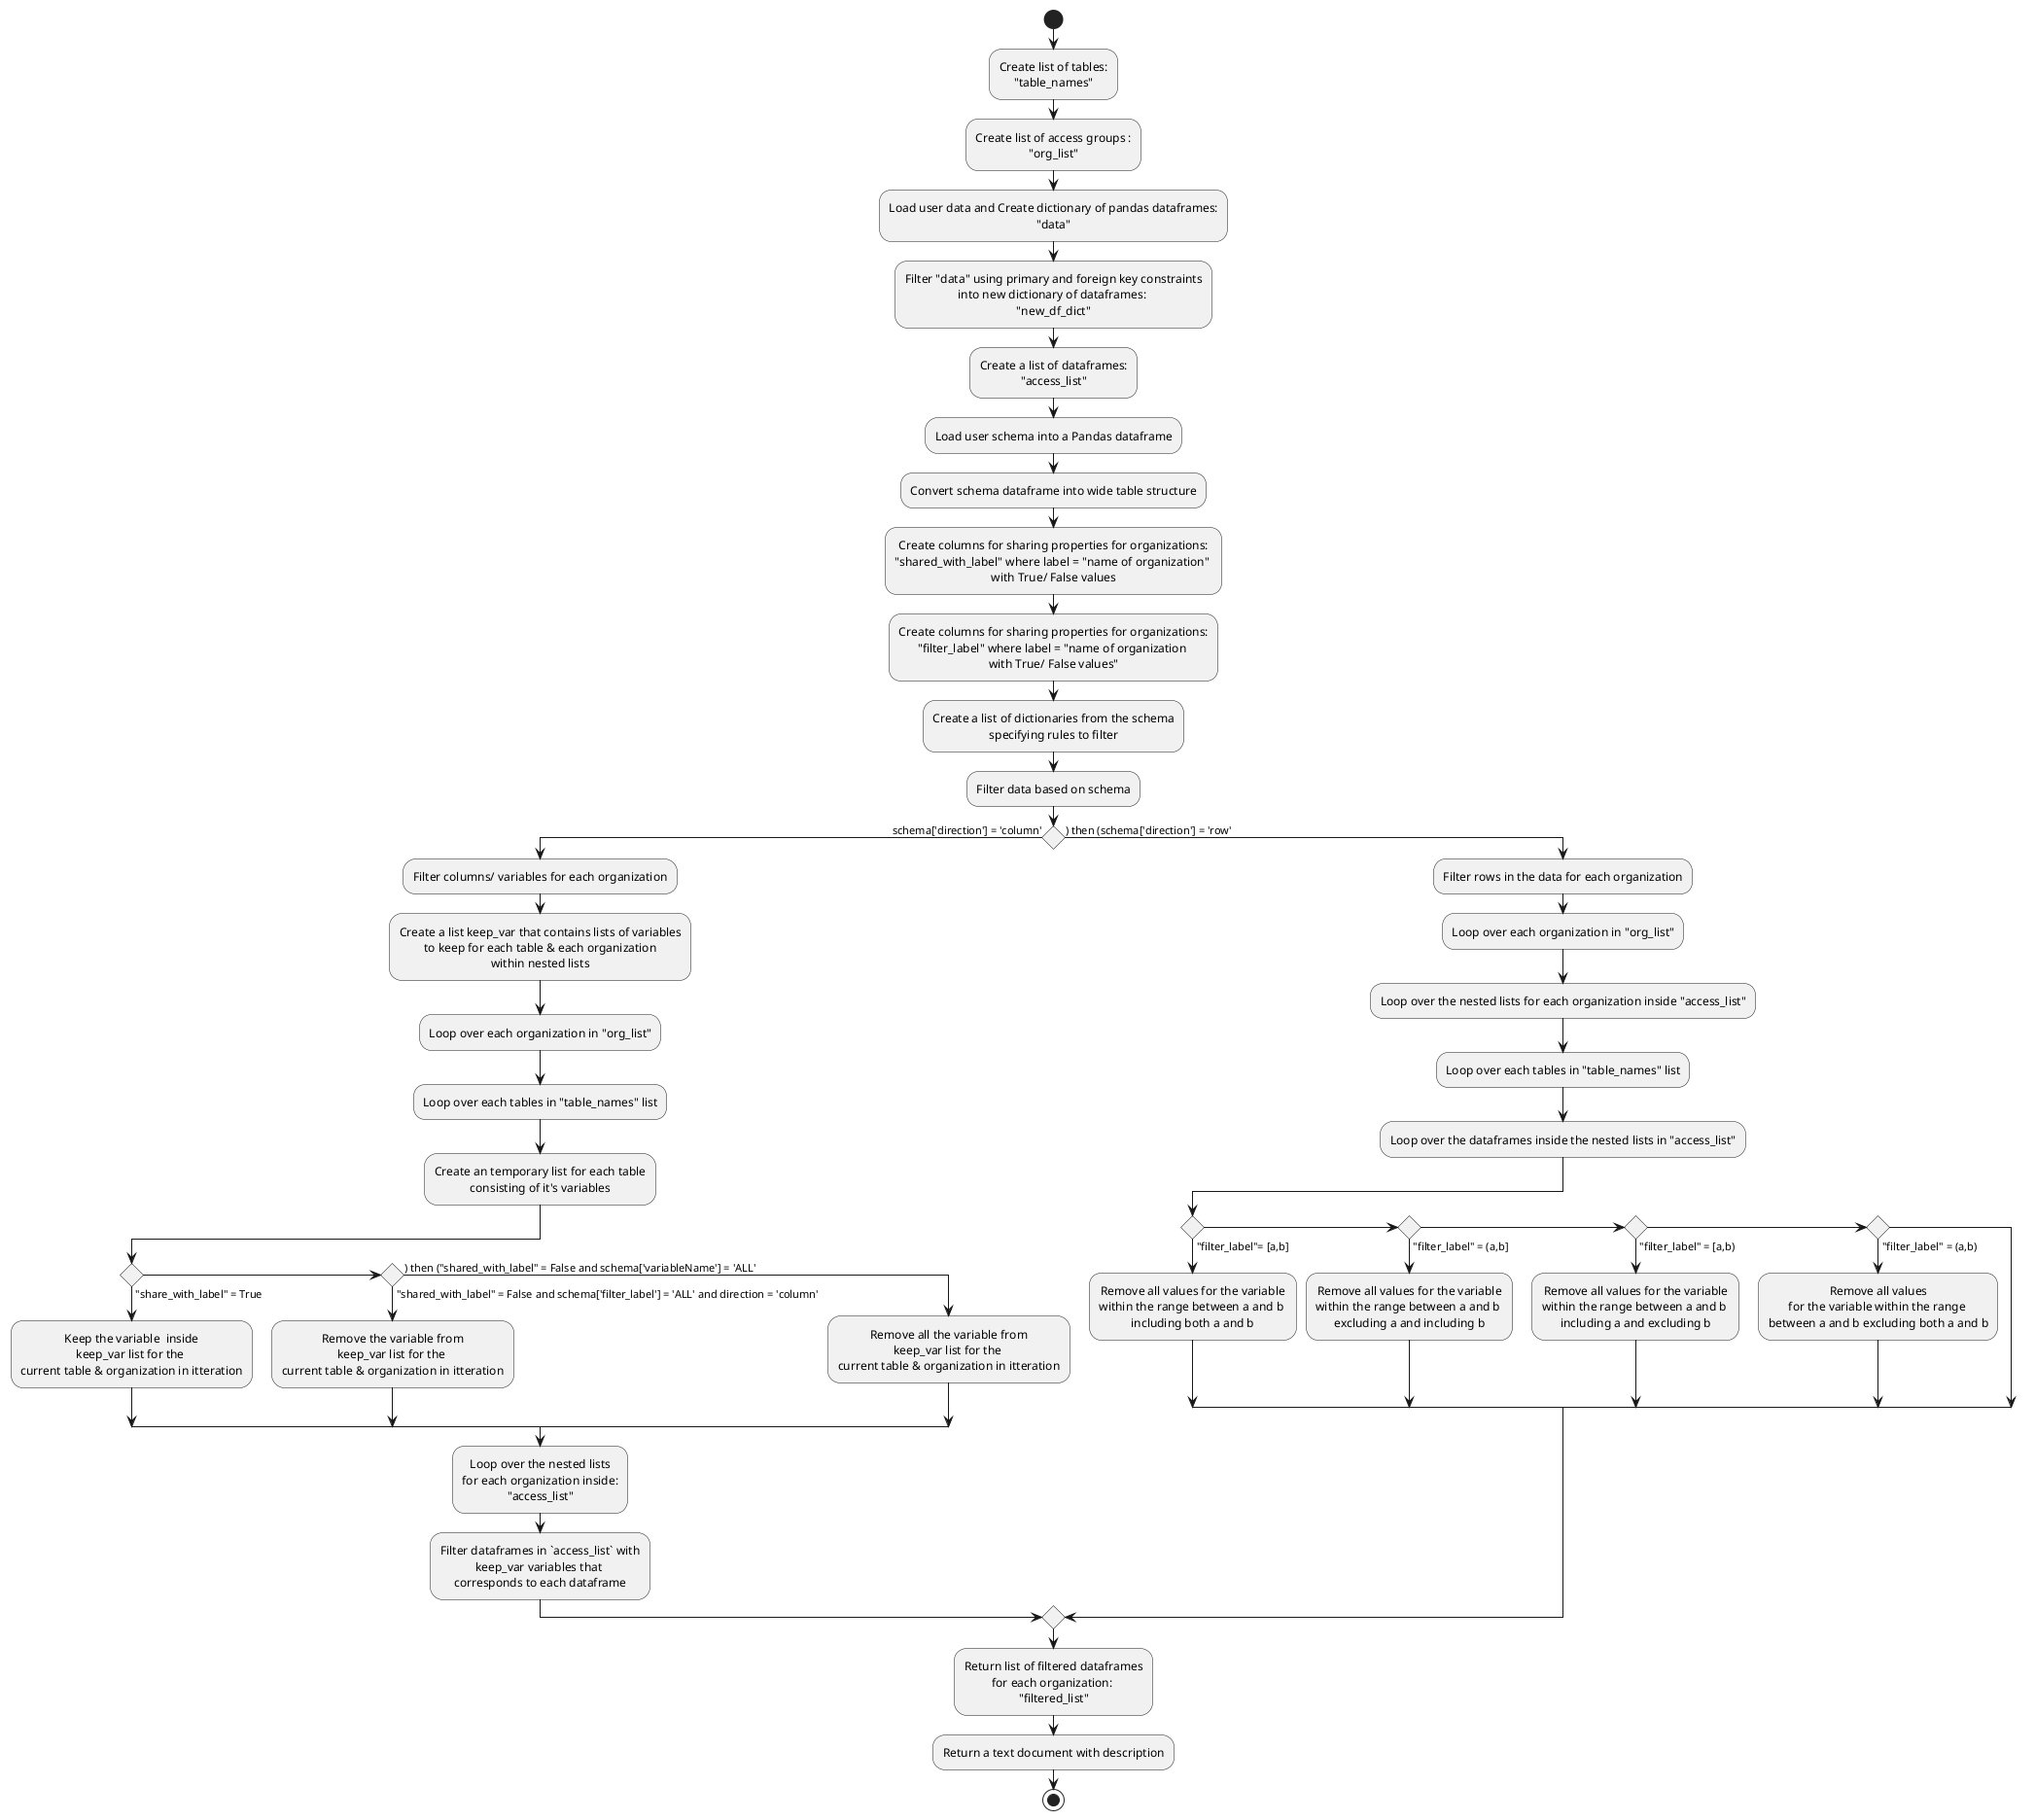 @startuml activitydiagram
skinparam DefaultTextAlignment center
start
:Create list of tables: 
"table_names";
:Create list of access groups : 
"org_list";
:Load user data and Create dictionary of pandas dataframes: 
"data";
:Filter "data" using primary and foreign key constraints 
into new dictionary of dataframes: 
"new_df_dict";
:Create a list of dataframes: 
"access_list";
:Load user schema into a Pandas dataframe;
:Convert schema dataframe into wide table structure;
:Create columns for sharing properties for organizations: 
"shared_with_label" where label = "name of organization" 
with True/ False values;
:Create columns for sharing properties for organizations: 
"filter_label" where label = "name of organization 
with True/ False values";
:Create a list of dictionaries from the schema 
specifying rules to filter;
:Filter data based on schema;
if () then (schema['direction'] = 'column')
:Filter columns/ variables for each organization;
:Create a list keep_var that contains lists of variables 
to keep for each table & each organization
within nested lists;
:Loop over each organization in "org_list";
:Loop over each tables in "table_names" list;
:Create an temporary list for each table 
consisting of it's variables;
if () then ("share_with_label" = True)
:Keep the variable  inside 
keep_var list for the 
current table & organization in itteration;
elseif () then ("shared_with_label" = False and schema['filter_label'] = 'ALL' and direction = 'column')
:Remove the variable from 
keep_var list for the 
current table & organization in itteration;
else () then ("shared_with_label" = False and schema['variableName'] = 'ALL')
:Remove all the variable from 
keep_var list for the 
current table & organization in itteration;
endif;
:Loop over the nested lists 
for each organization inside:
"access_list";
:Filter dataframes in `access_list` with 
keep_var variables that 
corresponds to each dataframe;
else () then (schema['direction'] = 'row')
:Filter rows in the data for each organization;
:Loop over each organization in "org_list";
:Loop over the nested lists for each organization inside "access_list";
:Loop over each tables in "table_names" list;
:Loop over the dataframes inside the nested lists in "access_list";
if () then ("filter_label"= [a,b])
:Remove all values for the variable 
within the range between a and b 
including both a and b;
elseif () then ("filter_label" = (a,b])
:Remove all values for the variable 
within the range between a and b 
excluding a and including b;
elseif () then ("filter_label" = [a,b))
:Remove all values for the variable 
within the range between a and b 
including a and excluding b;
elseif () then ("filter_label" = (a,b))
:Remove all values 
for the variable within the range 
between a and b excluding both a and b;
endif
endif;
:Return list of filtered dataframes 
for each organization: 
"filtered_list";
:Return a text document with description;
stop
@enduml